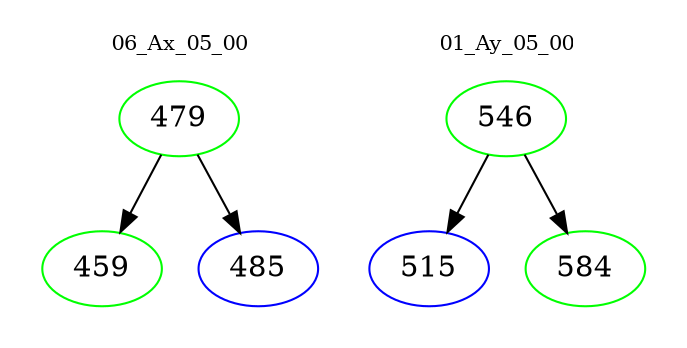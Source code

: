 digraph{
subgraph cluster_0 {
color = white
label = "06_Ax_05_00";
fontsize=10;
T0_479 [label="479", color="green"]
T0_479 -> T0_459 [color="black"]
T0_459 [label="459", color="green"]
T0_479 -> T0_485 [color="black"]
T0_485 [label="485", color="blue"]
}
subgraph cluster_1 {
color = white
label = "01_Ay_05_00";
fontsize=10;
T1_546 [label="546", color="green"]
T1_546 -> T1_515 [color="black"]
T1_515 [label="515", color="blue"]
T1_546 -> T1_584 [color="black"]
T1_584 [label="584", color="green"]
}
}
